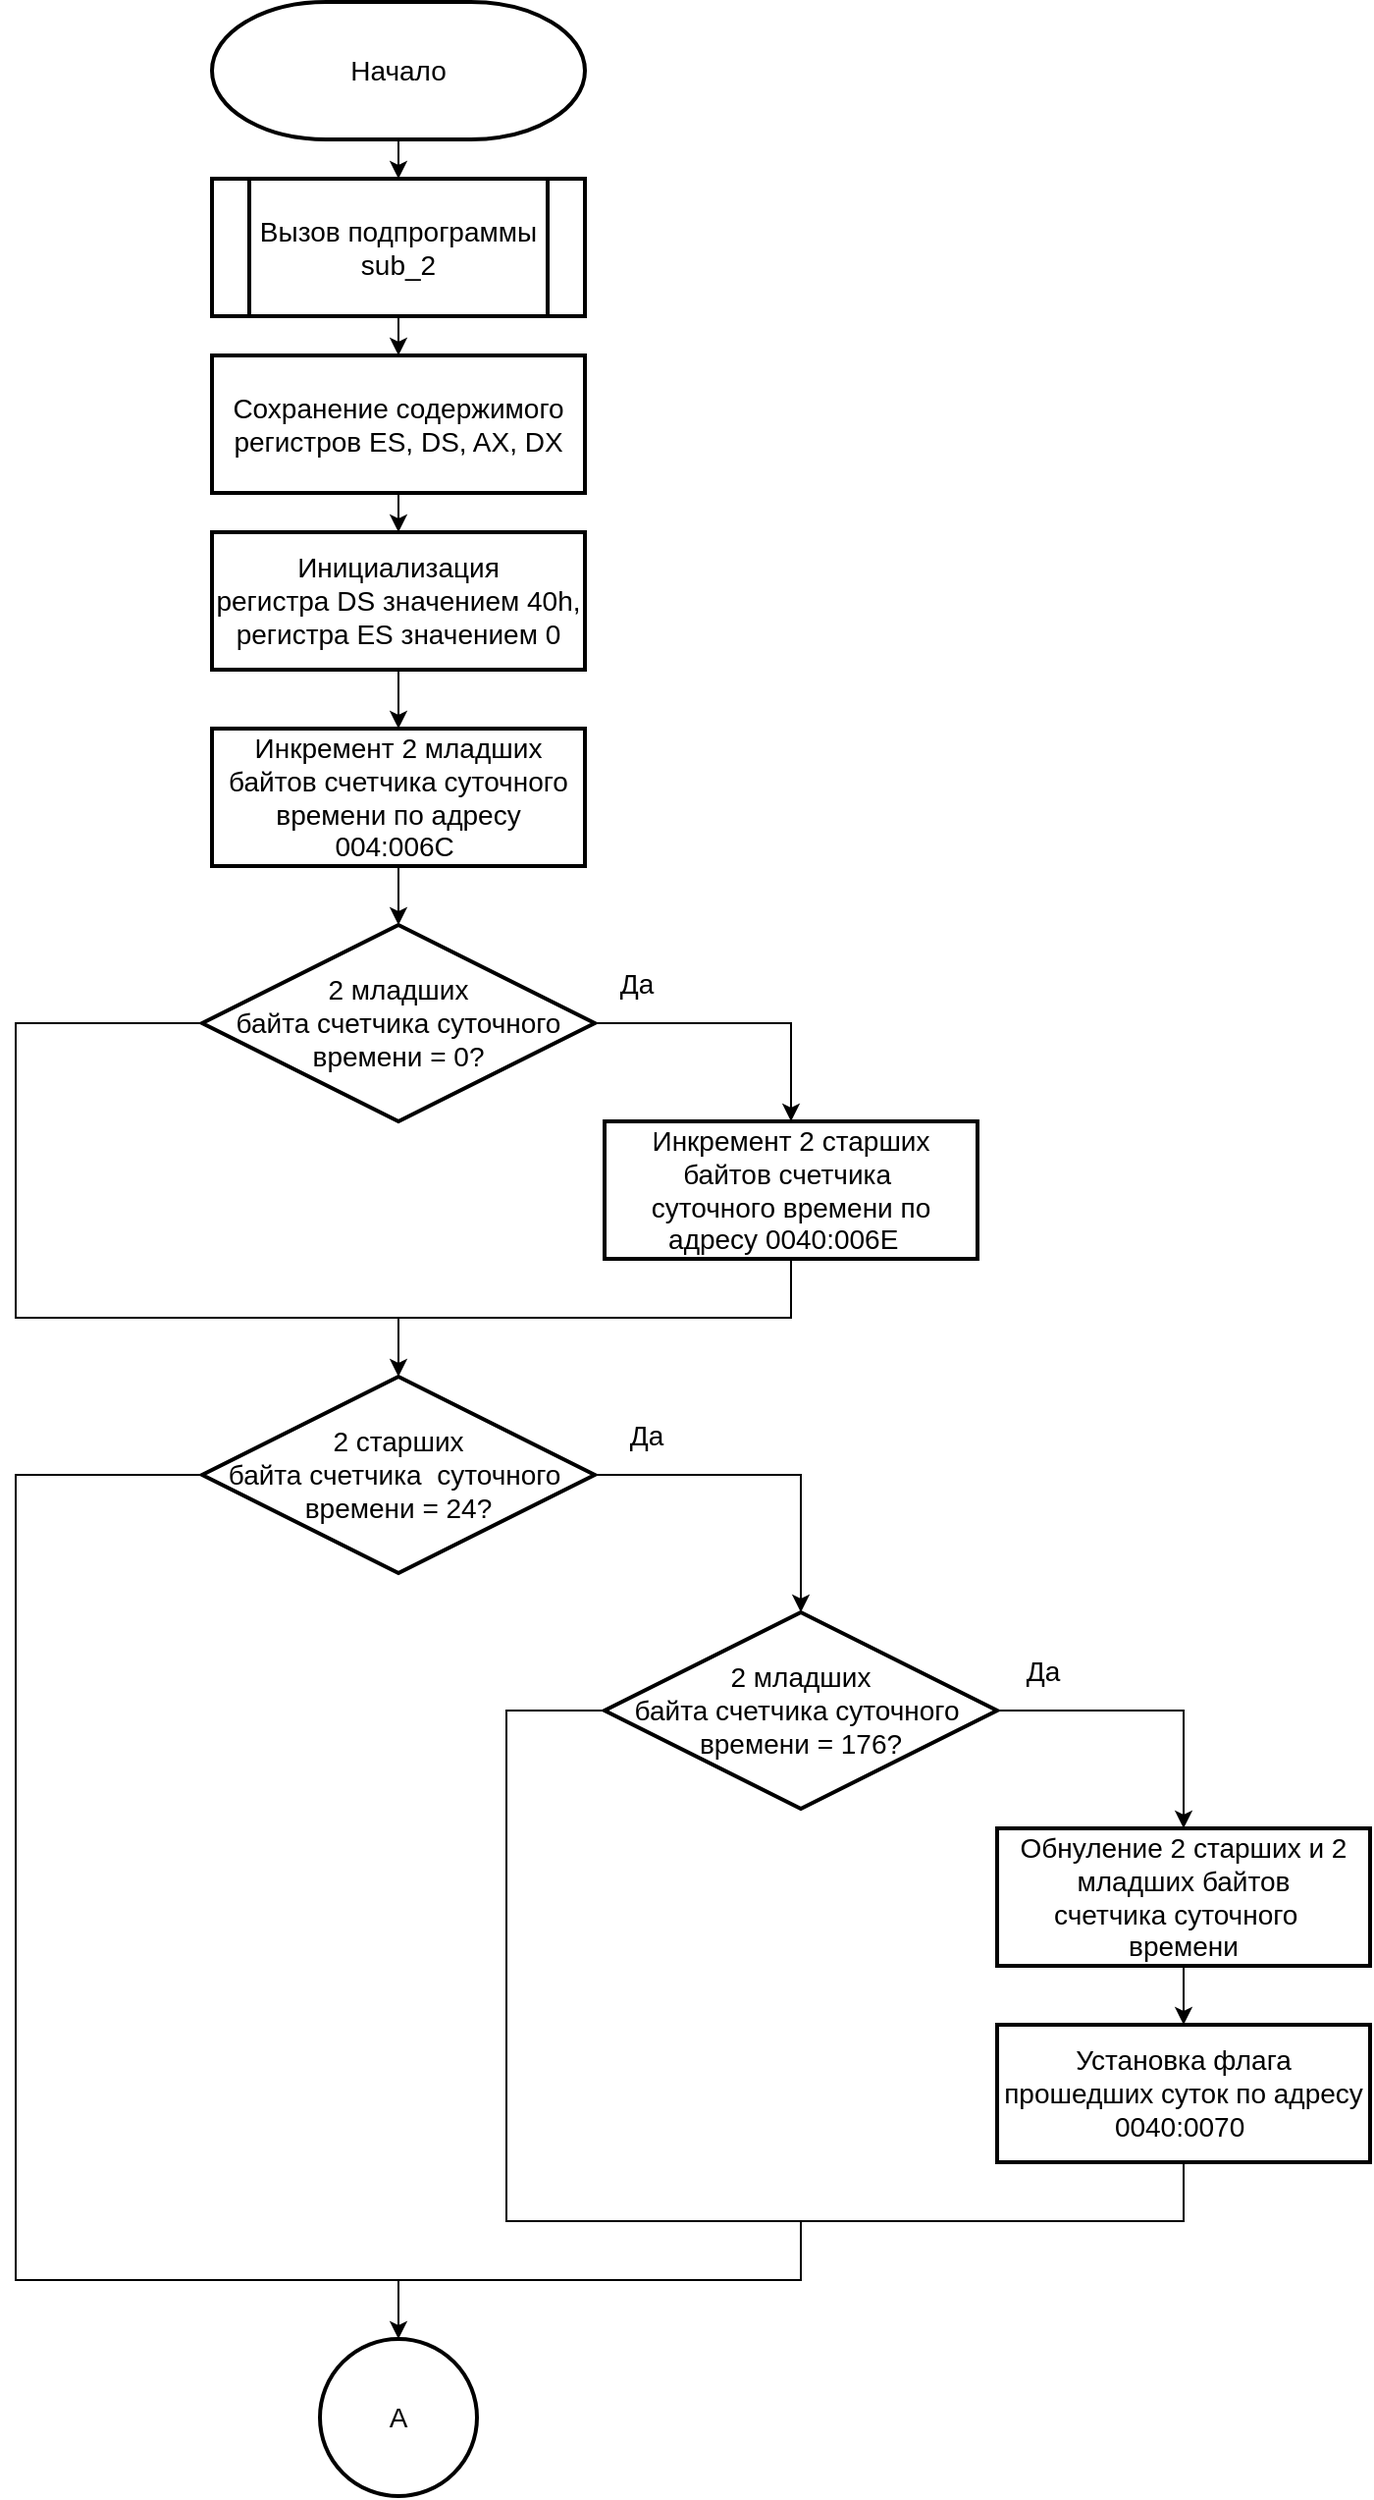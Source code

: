 <mxfile version="13.9.9" type="device" pages="3"><diagram id="C5RBs43oDa-KdzZeNtuy" name="Page-1"><mxGraphModel dx="125" dy="1813" grid="1" gridSize="10" guides="1" tooltips="1" connect="1" arrows="1" fold="1" page="1" pageScale="1" pageWidth="827" pageHeight="1169" math="0" shadow="0"><root><mxCell id="WIyWlLk6GJQsqaUBKTNV-0"/><mxCell id="WIyWlLk6GJQsqaUBKTNV-1" parent="WIyWlLk6GJQsqaUBKTNV-0"/><mxCell id="xNYeBVMPo2OER_xvZ4ds-24" style="edgeStyle=orthogonalEdgeStyle;rounded=0;orthogonalLoop=1;jettySize=auto;html=1;entryX=0.5;entryY=0;entryDx=0;entryDy=0;" parent="WIyWlLk6GJQsqaUBKTNV-1" source="WdZP0otw79XUUpHIpCqY-2" target="WdZP0otw79XUUpHIpCqY-5" edge="1"><mxGeometry relative="1" as="geometry"/></mxCell><mxCell id="WdZP0otw79XUUpHIpCqY-2" value="Начало" style="strokeWidth=2;html=1;shape=mxgraph.flowchart.terminator;whiteSpace=wrap;fontSize=14;fontFamily=Helvetica;" parent="WIyWlLk6GJQsqaUBKTNV-1" vertex="1"><mxGeometry x="960" y="-310" width="190" height="70" as="geometry"/></mxCell><mxCell id="xNYeBVMPo2OER_xvZ4ds-25" style="edgeStyle=orthogonalEdgeStyle;rounded=0;orthogonalLoop=1;jettySize=auto;html=1;entryX=0.5;entryY=0;entryDx=0;entryDy=0;" parent="WIyWlLk6GJQsqaUBKTNV-1" source="WdZP0otw79XUUpHIpCqY-5" target="xNYeBVMPo2OER_xvZ4ds-0" edge="1"><mxGeometry relative="1" as="geometry"/></mxCell><mxCell id="WdZP0otw79XUUpHIpCqY-5" value="Вызов подпрограммы sub_2" style="shape=process;whiteSpace=wrap;html=1;backgroundOutline=1;strokeWidth=2;fontSize=14;" parent="WIyWlLk6GJQsqaUBKTNV-1" vertex="1"><mxGeometry x="960" y="-220" width="190" height="70" as="geometry"/></mxCell><mxCell id="xNYeBVMPo2OER_xvZ4ds-26" style="edgeStyle=orthogonalEdgeStyle;rounded=0;orthogonalLoop=1;jettySize=auto;html=1;" parent="WIyWlLk6GJQsqaUBKTNV-1" source="xNYeBVMPo2OER_xvZ4ds-0" target="xNYeBVMPo2OER_xvZ4ds-1" edge="1"><mxGeometry relative="1" as="geometry"/></mxCell><mxCell id="xNYeBVMPo2OER_xvZ4ds-0" value="Сохранение содержимого регистров ES, DS, AX, DX" style="rounded=0;whiteSpace=wrap;html=1;strokeWidth=2;fontSize=14;" parent="WIyWlLk6GJQsqaUBKTNV-1" vertex="1"><mxGeometry x="960" y="-130" width="190" height="70" as="geometry"/></mxCell><mxCell id="xNYeBVMPo2OER_xvZ4ds-27" style="edgeStyle=orthogonalEdgeStyle;rounded=0;orthogonalLoop=1;jettySize=auto;html=1;entryX=0.5;entryY=0;entryDx=0;entryDy=0;" parent="WIyWlLk6GJQsqaUBKTNV-1" source="xNYeBVMPo2OER_xvZ4ds-1" target="xNYeBVMPo2OER_xvZ4ds-2" edge="1"><mxGeometry relative="1" as="geometry"/></mxCell><mxCell id="xNYeBVMPo2OER_xvZ4ds-1" value="Инициализация &lt;br&gt;регистра DS значением 40h, регистра ES значением 0" style="rounded=0;whiteSpace=wrap;html=1;strokeWidth=2;fontSize=14;" parent="WIyWlLk6GJQsqaUBKTNV-1" vertex="1"><mxGeometry x="960" y="-40" width="190" height="70" as="geometry"/></mxCell><mxCell id="xNYeBVMPo2OER_xvZ4ds-28" style="edgeStyle=orthogonalEdgeStyle;rounded=0;orthogonalLoop=1;jettySize=auto;html=1;entryX=0.5;entryY=0;entryDx=0;entryDy=0;" parent="WIyWlLk6GJQsqaUBKTNV-1" source="xNYeBVMPo2OER_xvZ4ds-2" target="xNYeBVMPo2OER_xvZ4ds-3" edge="1"><mxGeometry relative="1" as="geometry"/></mxCell><mxCell id="xNYeBVMPo2OER_xvZ4ds-2" value="Инкремент 2 младших байтов счетчика суточного времени по адресу 004:006C&amp;nbsp;" style="rounded=0;whiteSpace=wrap;html=1;strokeWidth=2;fontSize=14;" parent="WIyWlLk6GJQsqaUBKTNV-1" vertex="1"><mxGeometry x="960" y="60" width="190" height="70" as="geometry"/></mxCell><mxCell id="xNYeBVMPo2OER_xvZ4ds-29" style="edgeStyle=orthogonalEdgeStyle;rounded=0;orthogonalLoop=1;jettySize=auto;html=1;entryX=0.5;entryY=0;entryDx=0;entryDy=0;" parent="WIyWlLk6GJQsqaUBKTNV-1" source="xNYeBVMPo2OER_xvZ4ds-3" target="xNYeBVMPo2OER_xvZ4ds-4" edge="1"><mxGeometry relative="1" as="geometry"/></mxCell><mxCell id="xNYeBVMPo2OER_xvZ4ds-30" value="Да" style="edgeLabel;html=1;align=center;verticalAlign=middle;resizable=0;points=[];fontSize=14;" parent="xNYeBVMPo2OER_xvZ4ds-29" vertex="1" connectable="0"><mxGeometry x="-0.689" y="2" relative="1" as="geometry"><mxPoint x="-3" y="-18" as="offset"/></mxGeometry></mxCell><mxCell id="xNYeBVMPo2OER_xvZ4ds-32" style="edgeStyle=orthogonalEdgeStyle;rounded=0;orthogonalLoop=1;jettySize=auto;html=1;fontSize=14;exitX=0;exitY=0.5;exitDx=0;exitDy=0;endArrow=none;endFill=0;" parent="WIyWlLk6GJQsqaUBKTNV-1" source="xNYeBVMPo2OER_xvZ4ds-3" edge="1"><mxGeometry relative="1" as="geometry"><mxPoint x="1055" y="390" as="targetPoint"/><Array as="points"><mxPoint x="860" y="210"/><mxPoint x="860" y="360"/><mxPoint x="1055" y="360"/></Array></mxGeometry></mxCell><mxCell id="xNYeBVMPo2OER_xvZ4ds-3" value="2 младших &lt;br&gt;байта счетчика&amp;nbsp;суточного&lt;br&gt;времени = 0?" style="rhombus;whiteSpace=wrap;html=1;strokeWidth=2;fontSize=14;" parent="WIyWlLk6GJQsqaUBKTNV-1" vertex="1"><mxGeometry x="955" y="160" width="200" height="100" as="geometry"/></mxCell><mxCell id="xNYeBVMPo2OER_xvZ4ds-31" style="edgeStyle=orthogonalEdgeStyle;rounded=0;orthogonalLoop=1;jettySize=auto;html=1;exitX=0.5;exitY=1;exitDx=0;exitDy=0;entryX=0.5;entryY=0;entryDx=0;entryDy=0;fontSize=14;" parent="WIyWlLk6GJQsqaUBKTNV-1" source="xNYeBVMPo2OER_xvZ4ds-4" target="xNYeBVMPo2OER_xvZ4ds-5" edge="1"><mxGeometry relative="1" as="geometry"><Array as="points"><mxPoint x="1255" y="360"/><mxPoint x="1055" y="360"/></Array></mxGeometry></mxCell><mxCell id="xNYeBVMPo2OER_xvZ4ds-4" value="Инкремент 2 старших байтов счетчика&amp;nbsp;&lt;br&gt;суточного&amp;nbsp;времени по адресу 0040:006E&amp;nbsp;&amp;nbsp;" style="rounded=0;whiteSpace=wrap;html=1;strokeWidth=2;fontSize=14;" parent="WIyWlLk6GJQsqaUBKTNV-1" vertex="1"><mxGeometry x="1160" y="260" width="190" height="70" as="geometry"/></mxCell><mxCell id="xNYeBVMPo2OER_xvZ4ds-33" value="Да" style="edgeStyle=orthogonalEdgeStyle;rounded=0;orthogonalLoop=1;jettySize=auto;html=1;entryX=0.5;entryY=0;entryDx=0;entryDy=0;endArrow=classic;endFill=1;fontSize=14;" parent="WIyWlLk6GJQsqaUBKTNV-1" source="xNYeBVMPo2OER_xvZ4ds-5" target="xNYeBVMPo2OER_xvZ4ds-7" edge="1"><mxGeometry x="-0.706" y="20" relative="1" as="geometry"><mxPoint as="offset"/></mxGeometry></mxCell><mxCell id="xNYeBVMPo2OER_xvZ4ds-37" style="edgeStyle=orthogonalEdgeStyle;rounded=0;orthogonalLoop=1;jettySize=auto;html=1;exitX=0;exitY=0.5;exitDx=0;exitDy=0;endArrow=classic;endFill=1;fontSize=14;" parent="WIyWlLk6GJQsqaUBKTNV-1" source="xNYeBVMPo2OER_xvZ4ds-5" edge="1"><mxGeometry relative="1" as="geometry"><mxPoint x="1055" y="880" as="targetPoint"/><Array as="points"><mxPoint x="860" y="440"/><mxPoint x="860" y="850"/><mxPoint x="1055" y="850"/></Array></mxGeometry></mxCell><mxCell id="xNYeBVMPo2OER_xvZ4ds-5" value="2 старших &lt;br&gt;байта счетчика&amp;nbsp;&amp;nbsp;суточного&amp;nbsp;&lt;br&gt;времени = 24?" style="rhombus;whiteSpace=wrap;html=1;strokeWidth=2;fontSize=14;" parent="WIyWlLk6GJQsqaUBKTNV-1" vertex="1"><mxGeometry x="955" y="390" width="200" height="100" as="geometry"/></mxCell><mxCell id="xNYeBVMPo2OER_xvZ4ds-38" style="edgeStyle=orthogonalEdgeStyle;rounded=0;orthogonalLoop=1;jettySize=auto;html=1;exitX=0;exitY=0.5;exitDx=0;exitDy=0;entryX=0.5;entryY=1;entryDx=0;entryDy=0;endArrow=none;endFill=0;fontSize=14;" parent="WIyWlLk6GJQsqaUBKTNV-1" source="xNYeBVMPo2OER_xvZ4ds-7" target="xNYeBVMPo2OER_xvZ4ds-10" edge="1"><mxGeometry relative="1" as="geometry"><Array as="points"><mxPoint x="1110" y="560"/><mxPoint x="1110" y="820"/><mxPoint x="1455" y="820"/></Array></mxGeometry></mxCell><mxCell id="xNYeBVMPo2OER_xvZ4ds-7" value="2 младших&lt;br&gt;&amp;nbsp;байта счетчика&amp;nbsp;суточного&amp;nbsp;&amp;nbsp;&lt;br&gt;времени = 176?" style="rhombus;whiteSpace=wrap;html=1;strokeWidth=2;fontSize=14;" parent="WIyWlLk6GJQsqaUBKTNV-1" vertex="1"><mxGeometry x="1160" y="510" width="200" height="100" as="geometry"/></mxCell><mxCell id="xNYeBVMPo2OER_xvZ4ds-35" style="edgeStyle=orthogonalEdgeStyle;rounded=0;orthogonalLoop=1;jettySize=auto;html=1;exitX=0.5;exitY=1;exitDx=0;exitDy=0;entryX=0.5;entryY=0;entryDx=0;entryDy=0;endArrow=classic;endFill=1;fontSize=14;" parent="WIyWlLk6GJQsqaUBKTNV-1" source="xNYeBVMPo2OER_xvZ4ds-9" target="xNYeBVMPo2OER_xvZ4ds-10" edge="1"><mxGeometry relative="1" as="geometry"/></mxCell><mxCell id="xNYeBVMPo2OER_xvZ4ds-9" value="Обнуление 2 старших и 2 младших байтов счетчика&amp;nbsp;суточного&amp;nbsp;&amp;nbsp;&lt;br&gt;времени" style="rounded=0;whiteSpace=wrap;html=1;strokeWidth=2;fontSize=14;" parent="WIyWlLk6GJQsqaUBKTNV-1" vertex="1"><mxGeometry x="1360" y="620" width="190" height="70" as="geometry"/></mxCell><mxCell id="xNYeBVMPo2OER_xvZ4ds-10" value="Установка флага прошедших суток по адресу 0040:0070&amp;nbsp;" style="rounded=0;whiteSpace=wrap;html=1;strokeWidth=2;fontSize=14;" parent="WIyWlLk6GJQsqaUBKTNV-1" vertex="1"><mxGeometry x="1360" y="720" width="190" height="70" as="geometry"/></mxCell><mxCell id="xNYeBVMPo2OER_xvZ4ds-34" value="Да" style="edgeStyle=orthogonalEdgeStyle;rounded=0;orthogonalLoop=1;jettySize=auto;html=1;entryX=0.5;entryY=0;entryDx=0;entryDy=0;endArrow=classic;endFill=1;fontSize=14;exitX=1;exitY=0.5;exitDx=0;exitDy=0;" parent="WIyWlLk6GJQsqaUBKTNV-1" source="xNYeBVMPo2OER_xvZ4ds-7" target="xNYeBVMPo2OER_xvZ4ds-9" edge="1"><mxGeometry x="-0.706" y="20" relative="1" as="geometry"><mxPoint x="1165" y="450" as="sourcePoint"/><mxPoint x="1270" y="520" as="targetPoint"/><mxPoint as="offset"/></mxGeometry></mxCell><mxCell id="xNYeBVMPo2OER_xvZ4ds-39" style="edgeStyle=orthogonalEdgeStyle;rounded=0;orthogonalLoop=1;jettySize=auto;html=1;endArrow=none;endFill=0;fontSize=14;" parent="WIyWlLk6GJQsqaUBKTNV-1" edge="1"><mxGeometry relative="1" as="geometry"><mxPoint x="1050" y="850" as="sourcePoint"/><mxPoint x="1260" y="820" as="targetPoint"/><Array as="points"><mxPoint x="1260" y="850"/><mxPoint x="1260" y="820"/></Array></mxGeometry></mxCell><mxCell id="xNYeBVMPo2OER_xvZ4ds-40" value="А" style="ellipse;whiteSpace=wrap;html=1;aspect=fixed;fontSize=14;strokeWidth=2;" parent="WIyWlLk6GJQsqaUBKTNV-1" vertex="1"><mxGeometry x="1015" y="880" width="80" height="80" as="geometry"/></mxCell></root></mxGraphModel></diagram><diagram id="R7xx0V51jnZu99cYutcZ" name="Страница 2"><mxGraphModel dx="952" dy="644" grid="1" gridSize="10" guides="1" tooltips="1" connect="1" arrows="1" fold="1" page="1" pageScale="1" pageWidth="827" pageHeight="1169" math="0" shadow="0"><root><mxCell id="y04VqjogOkbLgTLQVPnF-0"/><mxCell id="y04VqjogOkbLgTLQVPnF-1" parent="y04VqjogOkbLgTLQVPnF-0"/><mxCell id="y04VqjogOkbLgTLQVPnF-2" value="Да" style="edgeStyle=orthogonalEdgeStyle;rounded=0;orthogonalLoop=1;jettySize=auto;html=1;entryX=0.5;entryY=0;entryDx=0;entryDy=0;endArrow=classic;endFill=1;fontSize=14;" parent="y04VqjogOkbLgTLQVPnF-1" source="y04VqjogOkbLgTLQVPnF-4" target="y04VqjogOkbLgTLQVPnF-6" edge="1"><mxGeometry x="-0.562" y="20" relative="1" as="geometry"><mxPoint x="-1" as="offset"/></mxGeometry></mxCell><mxCell id="y04VqjogOkbLgTLQVPnF-3" style="edgeStyle=orthogonalEdgeStyle;rounded=0;orthogonalLoop=1;jettySize=auto;html=1;exitX=0;exitY=0.5;exitDx=0;exitDy=0;endArrow=classic;endFill=1;fontSize=14;" parent="y04VqjogOkbLgTLQVPnF-1" source="y04VqjogOkbLgTLQVPnF-4" target="y04VqjogOkbLgTLQVPnF-11" edge="1"><mxGeometry relative="1" as="geometry"><Array as="points"><mxPoint x="860" y="1305"/><mxPoint x="860" y="1560"/><mxPoint x="1055" y="1560"/></Array></mxGeometry></mxCell><mxCell id="y04VqjogOkbLgTLQVPnF-4" value="Счетчик времени до отключения моторчика&amp;nbsp;&lt;br&gt;дисковода = 0?" style="rhombus;whiteSpace=wrap;html=1;strokeWidth=2;fontSize=14;" parent="y04VqjogOkbLgTLQVPnF-1" vertex="1"><mxGeometry x="955" y="1250" width="200" height="110" as="geometry"/></mxCell><mxCell id="y04VqjogOkbLgTLQVPnF-5" style="edgeStyle=orthogonalEdgeStyle;rounded=0;orthogonalLoop=1;jettySize=auto;html=1;exitX=0.5;exitY=1;exitDx=0;exitDy=0;entryX=0.5;entryY=0;entryDx=0;entryDy=0;endArrow=classic;endFill=1;fontSize=14;" parent="y04VqjogOkbLgTLQVPnF-1" source="y04VqjogOkbLgTLQVPnF-6" target="y04VqjogOkbLgTLQVPnF-8" edge="1"><mxGeometry relative="1" as="geometry"/></mxCell><mxCell id="y04VqjogOkbLgTLQVPnF-6" value="Установка флага отключения моторчика дисковода" style="rounded=0;whiteSpace=wrap;html=1;strokeWidth=2;fontSize=14;" parent="y04VqjogOkbLgTLQVPnF-1" vertex="1"><mxGeometry x="1160" y="1360" width="190" height="70" as="geometry"/></mxCell><mxCell id="y04VqjogOkbLgTLQVPnF-7" style="edgeStyle=orthogonalEdgeStyle;rounded=0;orthogonalLoop=1;jettySize=auto;html=1;entryX=0.5;entryY=0;entryDx=0;entryDy=0;endArrow=classic;endFill=1;fontSize=14;" parent="y04VqjogOkbLgTLQVPnF-1" source="y04VqjogOkbLgTLQVPnF-8" target="y04VqjogOkbLgTLQVPnF-11" edge="1"><mxGeometry relative="1" as="geometry"><Array as="points"><mxPoint x="1255" y="1560"/><mxPoint x="1055" y="1560"/></Array></mxGeometry></mxCell><mxCell id="y04VqjogOkbLgTLQVPnF-8" value="Посылка в порт дисковода (3F2h) команды отключения моторчика дисковода (0Сh)" style="rounded=0;whiteSpace=wrap;html=1;strokeWidth=2;fontSize=14;" parent="y04VqjogOkbLgTLQVPnF-1" vertex="1"><mxGeometry x="1160" y="1460" width="190" height="70" as="geometry"/></mxCell><mxCell id="y04VqjogOkbLgTLQVPnF-9" value="Да" style="edgeStyle=orthogonalEdgeStyle;rounded=0;orthogonalLoop=1;jettySize=auto;html=1;exitX=1;exitY=0.5;exitDx=0;exitDy=0;endArrow=classic;endFill=1;fontSize=14;" parent="y04VqjogOkbLgTLQVPnF-1" source="y04VqjogOkbLgTLQVPnF-11" target="y04VqjogOkbLgTLQVPnF-13" edge="1"><mxGeometry x="-0.598" y="15" relative="1" as="geometry"><mxPoint x="-1" as="offset"/></mxGeometry></mxCell><mxCell id="y04VqjogOkbLgTLQVPnF-10" style="edgeStyle=orthogonalEdgeStyle;rounded=0;orthogonalLoop=1;jettySize=auto;html=1;exitX=0;exitY=0.5;exitDx=0;exitDy=0;endArrow=classic;endFill=1;fontSize=14;" parent="y04VqjogOkbLgTLQVPnF-1" source="y04VqjogOkbLgTLQVPnF-11" target="y04VqjogOkbLgTLQVPnF-15" edge="1"><mxGeometry relative="1" as="geometry"/></mxCell><mxCell id="y04VqjogOkbLgTLQVPnF-11" value="Установлен ли флаг &lt;br&gt;четности PF по адресу 0040:0314?" style="rhombus;whiteSpace=wrap;html=1;strokeWidth=2;fontSize=14;" parent="y04VqjogOkbLgTLQVPnF-1" vertex="1"><mxGeometry x="955" y="1590" width="200" height="110" as="geometry"/></mxCell><mxCell id="y04VqjogOkbLgTLQVPnF-12" style="edgeStyle=orthogonalEdgeStyle;rounded=0;orthogonalLoop=1;jettySize=auto;html=1;exitX=0.5;exitY=1;exitDx=0;exitDy=0;endArrow=classic;endFill=1;fontSize=14;" parent="y04VqjogOkbLgTLQVPnF-1" source="y04VqjogOkbLgTLQVPnF-13" target="y04VqjogOkbLgTLQVPnF-17" edge="1"><mxGeometry relative="1" as="geometry"/></mxCell><mxCell id="y04VqjogOkbLgTLQVPnF-13" value="Int 1Ch" style="shape=process;whiteSpace=wrap;html=1;backgroundOutline=1;strokeWidth=2;fontSize=14;" parent="y04VqjogOkbLgTLQVPnF-1" vertex="1"><mxGeometry x="1160" y="1719" width="190" height="70" as="geometry"/></mxCell><mxCell id="y04VqjogOkbLgTLQVPnF-14" style="edgeStyle=orthogonalEdgeStyle;rounded=0;orthogonalLoop=1;jettySize=auto;html=1;exitX=0.5;exitY=1;exitDx=0;exitDy=0;endArrow=classic;endFill=1;fontSize=14;" parent="y04VqjogOkbLgTLQVPnF-1" source="y04VqjogOkbLgTLQVPnF-15" target="y04VqjogOkbLgTLQVPnF-17" edge="1"><mxGeometry relative="1" as="geometry"/></mxCell><mxCell id="y04VqjogOkbLgTLQVPnF-15" value="Косвенный вызов 1Ch" style="shape=process;whiteSpace=wrap;html=1;backgroundOutline=1;strokeWidth=2;fontSize=14;" parent="y04VqjogOkbLgTLQVPnF-1" vertex="1"><mxGeometry x="750" y="1720" width="190" height="70" as="geometry"/></mxCell><mxCell id="y04VqjogOkbLgTLQVPnF-16" style="edgeStyle=orthogonalEdgeStyle;rounded=0;orthogonalLoop=1;jettySize=auto;html=1;entryX=0.5;entryY=0;entryDx=0;entryDy=0;endArrow=classic;endFill=1;fontSize=14;" parent="y04VqjogOkbLgTLQVPnF-1" source="y04VqjogOkbLgTLQVPnF-17" target="y04VqjogOkbLgTLQVPnF-19" edge="1"><mxGeometry relative="1" as="geometry"/></mxCell><mxCell id="y04VqjogOkbLgTLQVPnF-17" value="Вызов подпрограммы sub_2" style="shape=process;whiteSpace=wrap;html=1;backgroundOutline=1;strokeWidth=2;fontSize=14;" parent="y04VqjogOkbLgTLQVPnF-1" vertex="1"><mxGeometry x="960" y="1850" width="190" height="70" as="geometry"/></mxCell><mxCell id="y04VqjogOkbLgTLQVPnF-18" style="edgeStyle=orthogonalEdgeStyle;rounded=0;orthogonalLoop=1;jettySize=auto;html=1;endArrow=classic;endFill=1;fontSize=14;" parent="y04VqjogOkbLgTLQVPnF-1" source="y04VqjogOkbLgTLQVPnF-19" target="y04VqjogOkbLgTLQVPnF-21" edge="1"><mxGeometry relative="1" as="geometry"/></mxCell><mxCell id="y04VqjogOkbLgTLQVPnF-19" value="Сброс контроллера прерываний" style="rounded=0;whiteSpace=wrap;html=1;strokeWidth=2;fontSize=14;" parent="y04VqjogOkbLgTLQVPnF-1" vertex="1"><mxGeometry x="960" y="1950" width="190" height="70" as="geometry"/></mxCell><mxCell id="y04VqjogOkbLgTLQVPnF-20" style="edgeStyle=orthogonalEdgeStyle;rounded=0;orthogonalLoop=1;jettySize=auto;html=1;entryX=0.5;entryY=0;entryDx=0;entryDy=0;entryPerimeter=0;endArrow=classic;endFill=1;fontSize=14;" parent="y04VqjogOkbLgTLQVPnF-1" source="y04VqjogOkbLgTLQVPnF-21" target="y04VqjogOkbLgTLQVPnF-22" edge="1"><mxGeometry relative="1" as="geometry"/></mxCell><mxCell id="y04VqjogOkbLgTLQVPnF-21" value="Восстановление содержимого регистров &lt;br&gt;DX, AX, DS, ES &amp;nbsp;" style="rounded=0;whiteSpace=wrap;html=1;strokeWidth=2;fontSize=14;" parent="y04VqjogOkbLgTLQVPnF-1" vertex="1"><mxGeometry x="960" y="2050" width="190" height="70" as="geometry"/></mxCell><mxCell id="y04VqjogOkbLgTLQVPnF-22" value="Конец" style="strokeWidth=2;html=1;shape=mxgraph.flowchart.terminator;whiteSpace=wrap;fontSize=14;fontFamily=Helvetica;" parent="y04VqjogOkbLgTLQVPnF-1" vertex="1"><mxGeometry x="960" y="2160" width="190" height="70" as="geometry"/></mxCell><mxCell id="y04VqjogOkbLgTLQVPnF-23" style="edgeStyle=orthogonalEdgeStyle;rounded=0;orthogonalLoop=1;jettySize=auto;html=1;entryX=0.5;entryY=0;entryDx=0;entryDy=0;endArrow=classic;endFill=1;fontSize=14;" parent="y04VqjogOkbLgTLQVPnF-1" source="y04VqjogOkbLgTLQVPnF-24" target="y04VqjogOkbLgTLQVPnF-4" edge="1"><mxGeometry relative="1" as="geometry"/></mxCell><mxCell id="y04VqjogOkbLgTLQVPnF-24" value="Декремент счетчика времени до отключения моторчика дисковода по адресу 0040:0040" style="rounded=0;whiteSpace=wrap;html=1;strokeWidth=2;fontSize=14;" parent="y04VqjogOkbLgTLQVPnF-1" vertex="1"><mxGeometry x="960" y="1150" width="190" height="70" as="geometry"/></mxCell><mxCell id="y04VqjogOkbLgTLQVPnF-25" style="edgeStyle=orthogonalEdgeStyle;rounded=0;orthogonalLoop=1;jettySize=auto;html=1;entryX=0.5;entryY=0;entryDx=0;entryDy=0;endArrow=classic;endFill=1;fontSize=14;" parent="y04VqjogOkbLgTLQVPnF-1" source="y04VqjogOkbLgTLQVPnF-26" target="y04VqjogOkbLgTLQVPnF-24" edge="1"><mxGeometry relative="1" as="geometry"/></mxCell><mxCell id="y04VqjogOkbLgTLQVPnF-26" value="А" style="ellipse;whiteSpace=wrap;html=1;aspect=fixed;fontSize=14;strokeWidth=2;" parent="y04VqjogOkbLgTLQVPnF-1" vertex="1"><mxGeometry x="1015" y="1040" width="80" height="80" as="geometry"/></mxCell><mxCell id="HVuv7l3aCWplsemWrNFW-1" value="&amp;nbsp; Команда в порт" style="strokeWidth=2;html=1;shape=mxgraph.flowchart.annotation_1;align=left;pointerEvents=1;fontSize=14;" vertex="1" parent="y04VqjogOkbLgTLQVPnF-1"><mxGeometry x="1250" y="1950" width="10" height="70" as="geometry"/></mxCell><mxCell id="HVuv7l3aCWplsemWrNFW-2" value="" style="endArrow=none;dashed=1;html=1;entryX=0;entryY=0.5;entryDx=0;entryDy=0;entryPerimeter=0;exitX=1;exitY=0.5;exitDx=0;exitDy=0;strokeWidth=2;jumpSize=7;jumpStyle=arc;" edge="1" parent="y04VqjogOkbLgTLQVPnF-1" source="y04VqjogOkbLgTLQVPnF-19" target="HVuv7l3aCWplsemWrNFW-1"><mxGeometry width="50" height="50" relative="1" as="geometry"><mxPoint x="1060" y="1990" as="sourcePoint"/><mxPoint x="1110" y="1940" as="targetPoint"/></mxGeometry></mxCell></root></mxGraphModel></diagram><diagram id="0apdAt6JMzjepo_NNDvg" name="Страница 3"><mxGraphModel dx="952" dy="1813" grid="1" gridSize="10" guides="1" tooltips="1" connect="1" arrows="1" fold="1" page="1" pageScale="1" pageWidth="827" pageHeight="1169" math="0" shadow="0"><root><mxCell id="c3a8U2ONrwr2-nezRMrP-0"/><mxCell id="c3a8U2ONrwr2-nezRMrP-1" parent="c3a8U2ONrwr2-nezRMrP-0"/><mxCell id="c3a8U2ONrwr2-nezRMrP-34" style="edgeStyle=orthogonalEdgeStyle;rounded=0;orthogonalLoop=1;jettySize=auto;html=1;entryX=0.5;entryY=0;entryDx=0;entryDy=0;endArrow=classic;endFill=1;fontSize=14;" parent="c3a8U2ONrwr2-nezRMrP-1" source="c3a8U2ONrwr2-nezRMrP-3" target="c3a8U2ONrwr2-nezRMrP-7" edge="1"><mxGeometry relative="1" as="geometry"/></mxCell><mxCell id="c3a8U2ONrwr2-nezRMrP-3" value="Начало" style="strokeWidth=2;html=1;shape=mxgraph.flowchart.terminator;whiteSpace=wrap;fontSize=14;fontFamily=Helvetica;" parent="c3a8U2ONrwr2-nezRMrP-1" vertex="1"><mxGeometry x="960" y="-230" width="190" height="70" as="geometry"/></mxCell><mxCell id="c3a8U2ONrwr2-nezRMrP-6" style="edgeStyle=orthogonalEdgeStyle;rounded=0;orthogonalLoop=1;jettySize=auto;html=1;" parent="c3a8U2ONrwr2-nezRMrP-1" source="c3a8U2ONrwr2-nezRMrP-7" target="c3a8U2ONrwr2-nezRMrP-9" edge="1"><mxGeometry relative="1" as="geometry"/></mxCell><mxCell id="c3a8U2ONrwr2-nezRMrP-7" value="Сохранение содержимого&amp;nbsp;&lt;br&gt;регистров DS, AX" style="rounded=0;whiteSpace=wrap;html=1;strokeWidth=2;fontSize=14;" parent="c3a8U2ONrwr2-nezRMrP-1" vertex="1"><mxGeometry x="960" y="-130" width="190" height="70" as="geometry"/></mxCell><mxCell id="c3a8U2ONrwr2-nezRMrP-8" style="edgeStyle=orthogonalEdgeStyle;rounded=0;orthogonalLoop=1;jettySize=auto;html=1;entryX=0.5;entryY=0;entryDx=0;entryDy=0;" parent="c3a8U2ONrwr2-nezRMrP-1" source="c3a8U2ONrwr2-nezRMrP-9" target="c3a8U2ONrwr2-nezRMrP-11" edge="1"><mxGeometry relative="1" as="geometry"/></mxCell><mxCell id="c3a8U2ONrwr2-nezRMrP-9" value="Инициализация DS значением 40h&lt;span lang=&quot;EN-US&quot; style=&quot;font-size: 14.0pt ; font-family: &amp;#34;times new roman&amp;#34; , &amp;#34;serif&amp;#34; ; color: #7f7f7f&quot;&gt;&lt;/span&gt;" style="rounded=0;whiteSpace=wrap;html=1;strokeWidth=2;fontSize=14;" parent="c3a8U2ONrwr2-nezRMrP-1" vertex="1"><mxGeometry x="960" y="-40" width="190" height="70" as="geometry"/></mxCell><mxCell id="c3a8U2ONrwr2-nezRMrP-10" style="edgeStyle=orthogonalEdgeStyle;rounded=0;orthogonalLoop=1;jettySize=auto;html=1;entryX=0.5;entryY=0;entryDx=0;entryDy=0;" parent="c3a8U2ONrwr2-nezRMrP-1" source="c3a8U2ONrwr2-nezRMrP-11" target="c3a8U2ONrwr2-nezRMrP-15" edge="1"><mxGeometry relative="1" as="geometry"/></mxCell><mxCell id="c3a8U2ONrwr2-nezRMrP-11" value="Сохранение значения младшего байта регистра FLAGS в AH" style="rounded=0;whiteSpace=wrap;html=1;strokeWidth=2;fontSize=14;" parent="c3a8U2ONrwr2-nezRMrP-1" vertex="1"><mxGeometry x="960" y="60" width="190" height="70" as="geometry"/></mxCell><mxCell id="c3a8U2ONrwr2-nezRMrP-12" style="edgeStyle=orthogonalEdgeStyle;rounded=0;orthogonalLoop=1;jettySize=auto;html=1;entryX=0.5;entryY=0;entryDx=0;entryDy=0;exitX=1;exitY=0.5;exitDx=0;exitDy=0;" parent="c3a8U2ONrwr2-nezRMrP-1" source="c3a8U2ONrwr2-nezRMrP-15" target="c3a8U2ONrwr2-nezRMrP-17" edge="1"><mxGeometry relative="1" as="geometry"/></mxCell><mxCell id="c3a8U2ONrwr2-nezRMrP-13" value="Да" style="edgeLabel;html=1;align=center;verticalAlign=middle;resizable=0;points=[];fontSize=14;" parent="c3a8U2ONrwr2-nezRMrP-12" vertex="1" connectable="0"><mxGeometry x="-0.689" y="2" relative="1" as="geometry"><mxPoint x="-3" y="-18" as="offset"/></mxGeometry></mxCell><mxCell id="c3a8U2ONrwr2-nezRMrP-30" style="edgeStyle=orthogonalEdgeStyle;rounded=0;orthogonalLoop=1;jettySize=auto;html=1;endArrow=classic;endFill=1;fontSize=14;exitX=0;exitY=0.5;exitDx=0;exitDy=0;" parent="c3a8U2ONrwr2-nezRMrP-1" source="c3a8U2ONrwr2-nezRMrP-15" target="c3a8U2ONrwr2-nezRMrP-29" edge="1"><mxGeometry relative="1" as="geometry"/></mxCell><mxCell id="c3a8U2ONrwr2-nezRMrP-15" value="Установлены ли DF или &lt;br&gt;старший бит IOPL по адресу 0040:0314?&amp;nbsp;" style="rhombus;whiteSpace=wrap;html=1;strokeWidth=2;fontSize=14;" parent="c3a8U2ONrwr2-nezRMrP-1" vertex="1"><mxGeometry x="920" y="150" width="270" height="110" as="geometry"/></mxCell><mxCell id="c3a8U2ONrwr2-nezRMrP-16" style="edgeStyle=orthogonalEdgeStyle;rounded=0;orthogonalLoop=1;jettySize=auto;html=1;exitX=0.5;exitY=1;exitDx=0;exitDy=0;entryX=0.5;entryY=0;entryDx=0;entryDy=0;fontSize=14;" parent="c3a8U2ONrwr2-nezRMrP-1" source="c3a8U2ONrwr2-nezRMrP-17" target="c3a8U2ONrwr2-nezRMrP-32" edge="1"><mxGeometry relative="1" as="geometry"><Array as="points"><mxPoint x="1255" y="360"/><mxPoint x="1055" y="360"/></Array><mxPoint x="1055" y="390" as="targetPoint"/></mxGeometry></mxCell><mxCell id="c3a8U2ONrwr2-nezRMrP-17" value="cli" style="rounded=0;whiteSpace=wrap;html=1;strokeWidth=2;fontSize=14;" parent="c3a8U2ONrwr2-nezRMrP-1" vertex="1"><mxGeometry x="1160" y="260" width="190" height="70" as="geometry"/></mxCell><mxCell id="c3a8U2ONrwr2-nezRMrP-36" style="edgeStyle=orthogonalEdgeStyle;rounded=0;orthogonalLoop=1;jettySize=auto;html=1;endArrow=classic;endFill=1;fontSize=14;" parent="c3a8U2ONrwr2-nezRMrP-1" source="c3a8U2ONrwr2-nezRMrP-25" target="c3a8U2ONrwr2-nezRMrP-35" edge="1"><mxGeometry relative="1" as="geometry"/></mxCell><mxCell id="c3a8U2ONrwr2-nezRMrP-25" value="Восстановление содержимого &lt;br&gt;регистров AX, DS&amp;nbsp;" style="rounded=0;whiteSpace=wrap;html=1;strokeWidth=2;fontSize=14;" parent="c3a8U2ONrwr2-nezRMrP-1" vertex="1"><mxGeometry x="960" y="500" width="190" height="70" as="geometry"/></mxCell><mxCell id="c3a8U2ONrwr2-nezRMrP-31" style="edgeStyle=orthogonalEdgeStyle;rounded=0;orthogonalLoop=1;jettySize=auto;html=1;endArrow=classic;endFill=1;fontSize=14;entryX=0.5;entryY=0;entryDx=0;entryDy=0;" parent="c3a8U2ONrwr2-nezRMrP-1" source="c3a8U2ONrwr2-nezRMrP-29" target="c3a8U2ONrwr2-nezRMrP-32" edge="1"><mxGeometry relative="1" as="geometry"><mxPoint x="1055" y="390" as="targetPoint"/><Array as="points"><mxPoint x="875" y="360"/><mxPoint x="1055" y="360"/></Array></mxGeometry></mxCell><mxCell id="c3a8U2ONrwr2-nezRMrP-29" value="Сброс флага IF по адресу&lt;br&gt;0040:0314&amp;nbsp;" style="rounded=0;whiteSpace=wrap;html=1;strokeWidth=2;fontSize=14;" parent="c3a8U2ONrwr2-nezRMrP-1" vertex="1"><mxGeometry x="780" y="250" width="190" height="70" as="geometry"/></mxCell><mxCell id="c3a8U2ONrwr2-nezRMrP-33" style="edgeStyle=orthogonalEdgeStyle;rounded=0;orthogonalLoop=1;jettySize=auto;html=1;entryX=0.5;entryY=0;entryDx=0;entryDy=0;endArrow=classic;endFill=1;fontSize=14;" parent="c3a8U2ONrwr2-nezRMrP-1" source="c3a8U2ONrwr2-nezRMrP-32" target="c3a8U2ONrwr2-nezRMrP-25" edge="1"><mxGeometry relative="1" as="geometry"/></mxCell><mxCell id="c3a8U2ONrwr2-nezRMrP-32" value="Восстановление значения младшего байта регистра FLAGS из AH" style="rounded=0;whiteSpace=wrap;html=1;strokeWidth=2;fontSize=14;" parent="c3a8U2ONrwr2-nezRMrP-1" vertex="1"><mxGeometry x="960" y="400" width="190" height="70" as="geometry"/></mxCell><mxCell id="c3a8U2ONrwr2-nezRMrP-35" value="Конец" style="strokeWidth=2;html=1;shape=mxgraph.flowchart.terminator;whiteSpace=wrap;fontSize=14;fontFamily=Helvetica;" parent="c3a8U2ONrwr2-nezRMrP-1" vertex="1"><mxGeometry x="960" y="600" width="190" height="70" as="geometry"/></mxCell></root></mxGraphModel></diagram></mxfile>